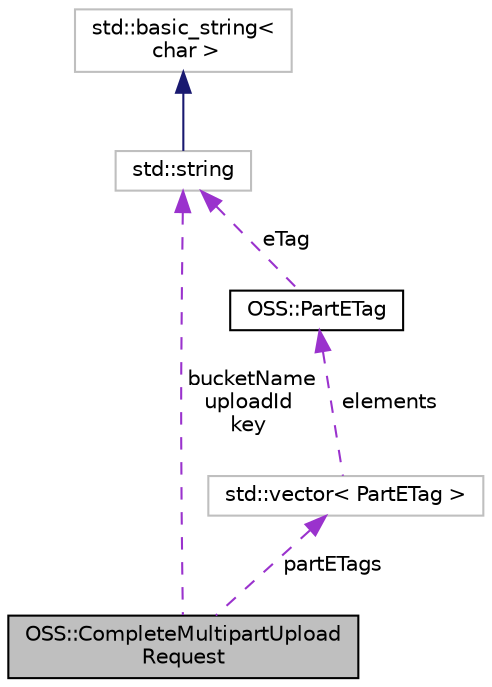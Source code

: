 digraph "OSS::CompleteMultipartUploadRequest"
{
  edge [fontname="Helvetica",fontsize="10",labelfontname="Helvetica",labelfontsize="10"];
  node [fontname="Helvetica",fontsize="10",shape=record];
  Node1 [label="OSS::CompleteMultipartUpload\lRequest",height=0.2,width=0.4,color="black", fillcolor="grey75", style="filled" fontcolor="black"];
  Node2 -> Node1 [dir="back",color="darkorchid3",fontsize="10",style="dashed",label=" partETags" ,fontname="Helvetica"];
  Node2 [label="std::vector\< PartETag \>",height=0.2,width=0.4,color="grey75", fillcolor="white", style="filled"];
  Node3 -> Node2 [dir="back",color="darkorchid3",fontsize="10",style="dashed",label=" elements" ,fontname="Helvetica"];
  Node3 [label="OSS::PartETag",height=0.2,width=0.4,color="black", fillcolor="white", style="filled",URL="$class_o_s_s_1_1_part_e_tag.html"];
  Node4 -> Node3 [dir="back",color="darkorchid3",fontsize="10",style="dashed",label=" eTag" ,fontname="Helvetica"];
  Node4 [label="std::string",height=0.2,width=0.4,color="grey75", fillcolor="white", style="filled",tooltip="STL class."];
  Node5 -> Node4 [dir="back",color="midnightblue",fontsize="10",style="solid",fontname="Helvetica"];
  Node5 [label="std::basic_string\<\l char \>",height=0.2,width=0.4,color="grey75", fillcolor="white", style="filled",tooltip="STL class."];
  Node4 -> Node1 [dir="back",color="darkorchid3",fontsize="10",style="dashed",label=" bucketName\nuploadId\nkey" ,fontname="Helvetica"];
}
